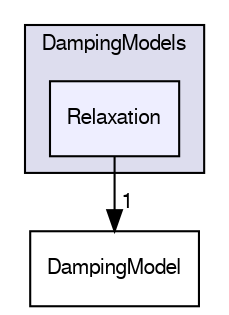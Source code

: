 digraph "src/lagrangian/intermediate/submodels/MPPIC/DampingModels/Relaxation" {
  bgcolor=transparent;
  compound=true
  node [ fontsize="10", fontname="FreeSans"];
  edge [ labelfontsize="10", labelfontname="FreeSans"];
  subgraph clusterdir_484d790da51935ae18363cf32470940d {
    graph [ bgcolor="#ddddee", pencolor="black", label="DampingModels" fontname="FreeSans", fontsize="10", URL="dir_484d790da51935ae18363cf32470940d.html"]
  dir_d6a90f027bf26d6ee3532261dd4021f4 [shape=box, label="Relaxation", style="filled", fillcolor="#eeeeff", pencolor="black", URL="dir_d6a90f027bf26d6ee3532261dd4021f4.html"];
  }
  dir_e6727266115e59a049f25e343b476fec [shape=box label="DampingModel" URL="dir_e6727266115e59a049f25e343b476fec.html"];
  dir_d6a90f027bf26d6ee3532261dd4021f4->dir_e6727266115e59a049f25e343b476fec [headlabel="1", labeldistance=1.5 headhref="dir_001410_001408.html"];
}
